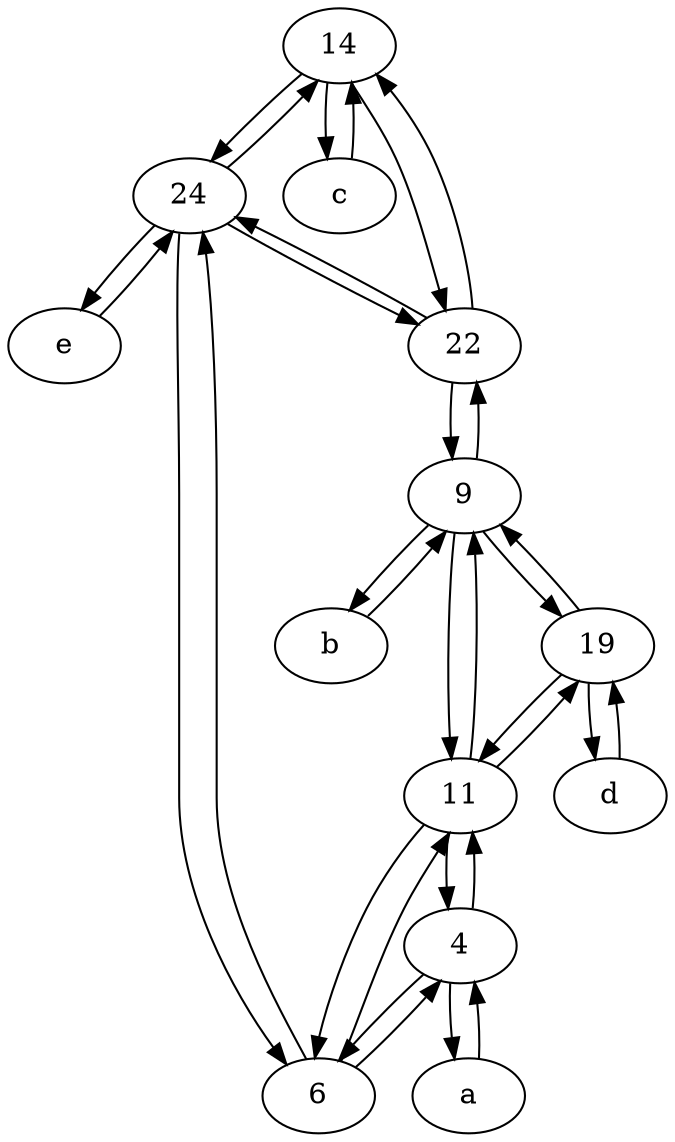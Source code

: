 digraph  {
	14;
	24;
	a [pos="40,10!"];
	b [pos="50,20!"];
	9;
	19;
	c [pos="20,10!"];
	11;
	e [pos="30,50!"];
	6;
	22;
	d [pos="20,30!"];
	4;
	9 -> 11;
	24 -> e;
	14 -> 22;
	11 -> 9;
	c -> 14;
	9 -> 19;
	6 -> 11;
	11 -> 19;
	19 -> 9;
	19 -> 11;
	6 -> 24;
	4 -> 11;
	24 -> 22;
	22 -> 24;
	14 -> c;
	b -> 9;
	24 -> 6;
	11 -> 6;
	9 -> 22;
	4 -> 6;
	22 -> 9;
	4 -> a;
	d -> 19;
	9 -> b;
	a -> 4;
	11 -> 4;
	19 -> d;
	24 -> 14;
	22 -> 14;
	6 -> 4;
	e -> 24;
	14 -> 24;

	}
